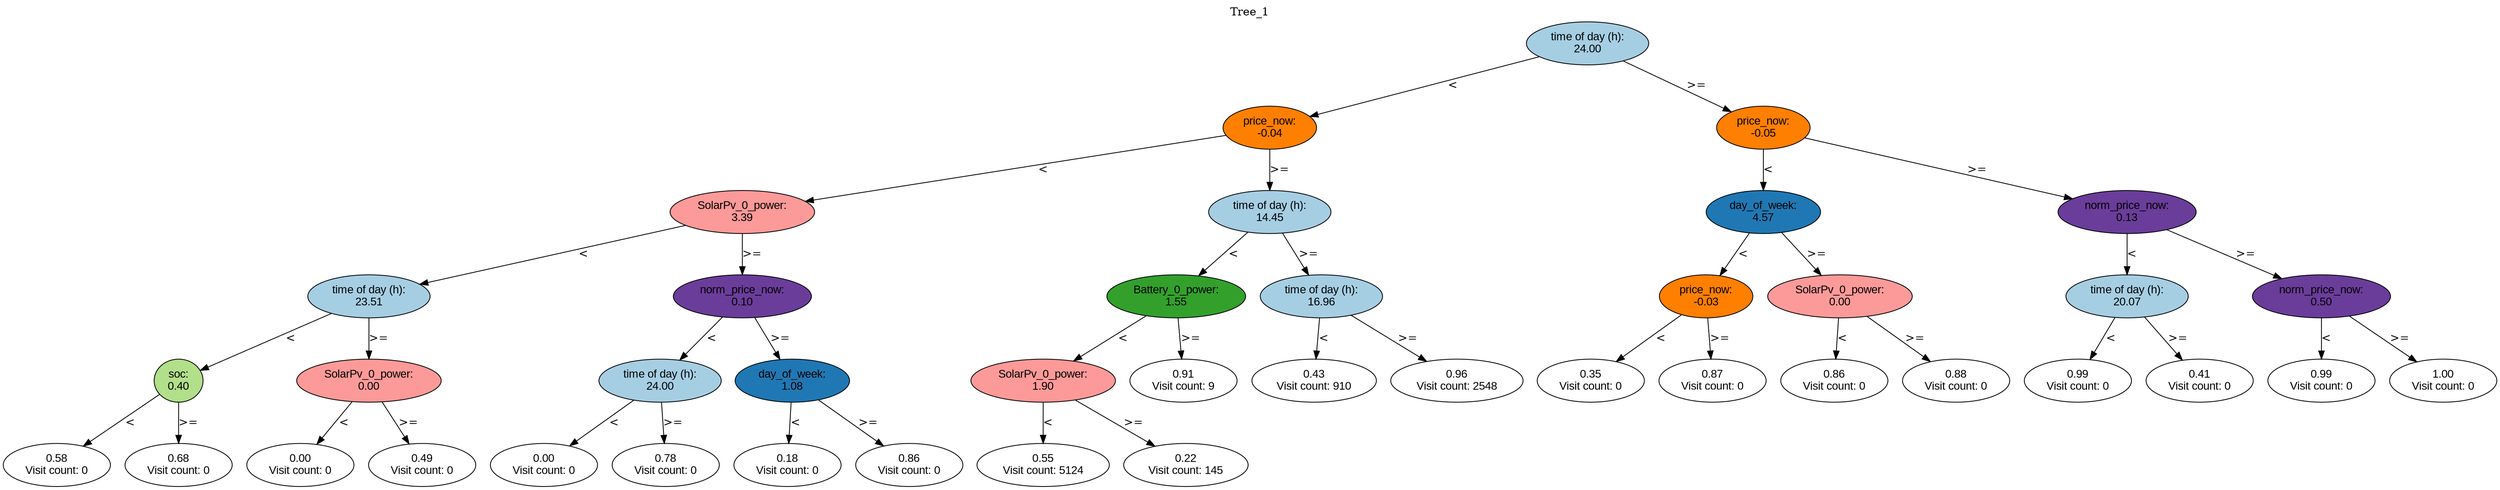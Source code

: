 digraph BST {
    node [fontname="Arial" style=filled colorscheme=paired12];
    0 [ label = "time of day (h):
24.00" fillcolor=1];
    1 [ label = "price_now:
-0.04" fillcolor=8];
    2 [ label = "SolarPv_0_power:
3.39" fillcolor=5];
    3 [ label = "time of day (h):
23.51" fillcolor=1];
    4 [ label = "soc:
0.40" fillcolor=3];
    5 [ label = "0.58
Visit count: 0" fillcolor=white];
    6 [ label = "0.68
Visit count: 0" fillcolor=white];
    7 [ label = "SolarPv_0_power:
0.00" fillcolor=5];
    8 [ label = "0.00
Visit count: 0" fillcolor=white];
    9 [ label = "0.49
Visit count: 0" fillcolor=white];
    10 [ label = "norm_price_now:
0.10" fillcolor=10];
    11 [ label = "time of day (h):
24.00" fillcolor=1];
    12 [ label = "0.00
Visit count: 0" fillcolor=white];
    13 [ label = "0.78
Visit count: 0" fillcolor=white];
    14 [ label = "day_of_week:
1.08" fillcolor=2];
    15 [ label = "0.18
Visit count: 0" fillcolor=white];
    16 [ label = "0.86
Visit count: 0" fillcolor=white];
    17 [ label = "time of day (h):
14.45" fillcolor=1];
    18 [ label = "Battery_0_power:
1.55" fillcolor=4];
    19 [ label = "SolarPv_0_power:
1.90" fillcolor=5];
    20 [ label = "0.55
Visit count: 5124" fillcolor=white];
    21 [ label = "0.22
Visit count: 145" fillcolor=white];
    22 [ label = "0.91
Visit count: 9" fillcolor=white];
    23 [ label = "time of day (h):
16.96" fillcolor=1];
    24 [ label = "0.43
Visit count: 910" fillcolor=white];
    25 [ label = "0.96
Visit count: 2548" fillcolor=white];
    26 [ label = "price_now:
-0.05" fillcolor=8];
    27 [ label = "day_of_week:
4.57" fillcolor=2];
    28 [ label = "price_now:
-0.03" fillcolor=8];
    29 [ label = "0.35
Visit count: 0" fillcolor=white];
    30 [ label = "0.87
Visit count: 0" fillcolor=white];
    31 [ label = "SolarPv_0_power:
0.00" fillcolor=5];
    32 [ label = "0.86
Visit count: 0" fillcolor=white];
    33 [ label = "0.88
Visit count: 0" fillcolor=white];
    34 [ label = "norm_price_now:
0.13" fillcolor=10];
    35 [ label = "time of day (h):
20.07" fillcolor=1];
    36 [ label = "0.99
Visit count: 0" fillcolor=white];
    37 [ label = "0.41
Visit count: 0" fillcolor=white];
    38 [ label = "norm_price_now:
0.50" fillcolor=10];
    39 [ label = "0.99
Visit count: 0" fillcolor=white];
    40 [ label = "1.00
Visit count: 0" fillcolor=white];

    0  -> 1[ label = "<"];
    0  -> 26[ label = ">="];
    1  -> 2[ label = "<"];
    1  -> 17[ label = ">="];
    2  -> 3[ label = "<"];
    2  -> 10[ label = ">="];
    3  -> 4[ label = "<"];
    3  -> 7[ label = ">="];
    4  -> 5[ label = "<"];
    4  -> 6[ label = ">="];
    7  -> 8[ label = "<"];
    7  -> 9[ label = ">="];
    10  -> 11[ label = "<"];
    10  -> 14[ label = ">="];
    11  -> 12[ label = "<"];
    11  -> 13[ label = ">="];
    14  -> 15[ label = "<"];
    14  -> 16[ label = ">="];
    17  -> 18[ label = "<"];
    17  -> 23[ label = ">="];
    18  -> 19[ label = "<"];
    18  -> 22[ label = ">="];
    19  -> 20[ label = "<"];
    19  -> 21[ label = ">="];
    23  -> 24[ label = "<"];
    23  -> 25[ label = ">="];
    26  -> 27[ label = "<"];
    26  -> 34[ label = ">="];
    27  -> 28[ label = "<"];
    27  -> 31[ label = ">="];
    28  -> 29[ label = "<"];
    28  -> 30[ label = ">="];
    31  -> 32[ label = "<"];
    31  -> 33[ label = ">="];
    34  -> 35[ label = "<"];
    34  -> 38[ label = ">="];
    35  -> 36[ label = "<"];
    35  -> 37[ label = ">="];
    38  -> 39[ label = "<"];
    38  -> 40[ label = ">="];

    labelloc="t";
    label="Tree_1";
}
